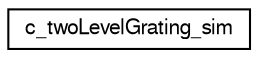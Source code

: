 digraph "Graphical Class Hierarchy"
{
 // LATEX_PDF_SIZE
  edge [fontname="FreeSans",fontsize="10",labelfontname="FreeSans",labelfontsize="10"];
  node [fontname="FreeSans",fontsize="10",shape=record];
  rankdir="LR";
  Node0 [label="c_twoLevelGrating_sim",height=0.2,width=0.4,color="black", fillcolor="white", style="filled",URL="$classc__two_level_grating__sim.html",tooltip=" "];
}
